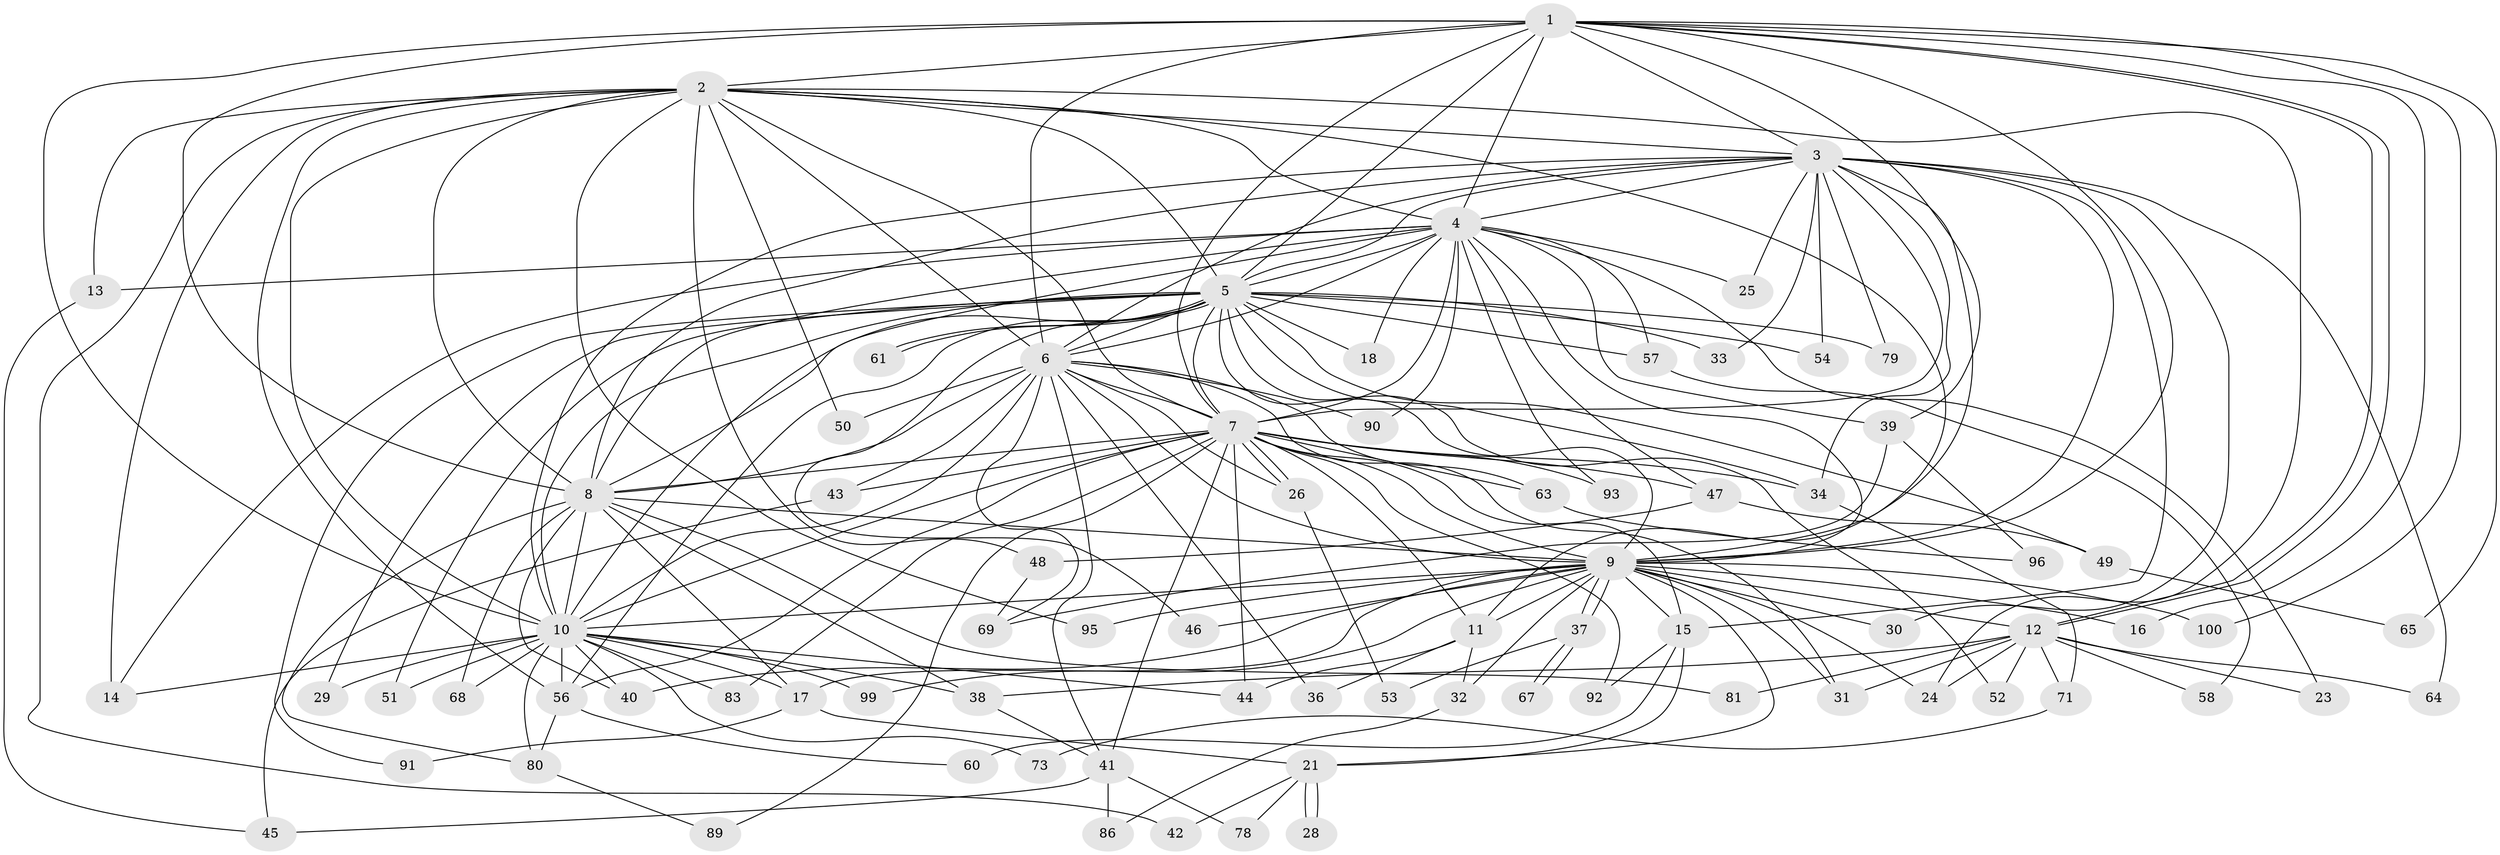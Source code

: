 // original degree distribution, {16: 0.02, 17: 0.01, 18: 0.01, 19: 0.02, 26: 0.01, 24: 0.01, 25: 0.01, 23: 0.01, 4: 0.11, 12: 0.01, 3: 0.17, 5: 0.03, 2: 0.56, 7: 0.01, 6: 0.01}
// Generated by graph-tools (version 1.1) at 2025/11/02/21/25 10:11:07]
// undirected, 77 vertices, 198 edges
graph export_dot {
graph [start="1"]
  node [color=gray90,style=filled];
  1 [super="+72"];
  2 [super="+22"];
  3 [super="+62"];
  4 [super="+82"];
  5 [super="+19"];
  6 [super="+75"];
  7 [super="+97"];
  8 [super="+55"];
  9 [super="+27"];
  10 [super="+59"];
  11 [super="+20"];
  12 [super="+35"];
  13;
  14;
  15 [super="+84"];
  16;
  17 [super="+74"];
  18;
  21 [super="+98"];
  23;
  24;
  25;
  26 [super="+76"];
  28;
  29;
  30;
  31 [super="+66"];
  32;
  33;
  34;
  36;
  37;
  38;
  39;
  40 [super="+85"];
  41 [super="+77"];
  42;
  43 [super="+70"];
  44;
  45;
  46;
  47;
  48;
  49;
  50;
  51;
  52;
  53;
  54;
  56 [super="+94"];
  57;
  58;
  60;
  61;
  63;
  64;
  65;
  67;
  68;
  69 [super="+88"];
  71;
  73;
  78;
  79;
  80 [super="+87"];
  81;
  83;
  86;
  89;
  90;
  91;
  92;
  93;
  95;
  96;
  99;
  100;
  1 -- 2;
  1 -- 3;
  1 -- 4;
  1 -- 5 [weight=2];
  1 -- 6;
  1 -- 7;
  1 -- 8;
  1 -- 9;
  1 -- 10;
  1 -- 12;
  1 -- 12;
  1 -- 16;
  1 -- 39;
  1 -- 65;
  1 -- 100;
  2 -- 3;
  2 -- 4;
  2 -- 5;
  2 -- 6 [weight=2];
  2 -- 7;
  2 -- 8;
  2 -- 9;
  2 -- 10 [weight=2];
  2 -- 13;
  2 -- 14;
  2 -- 24;
  2 -- 50;
  2 -- 56;
  2 -- 95;
  2 -- 48;
  2 -- 42;
  3 -- 4;
  3 -- 5;
  3 -- 6;
  3 -- 7;
  3 -- 8;
  3 -- 9;
  3 -- 10;
  3 -- 11;
  3 -- 25;
  3 -- 30;
  3 -- 33;
  3 -- 54;
  3 -- 64;
  3 -- 79;
  3 -- 15;
  3 -- 34;
  4 -- 5;
  4 -- 6;
  4 -- 7;
  4 -- 8;
  4 -- 9;
  4 -- 10;
  4 -- 13;
  4 -- 18;
  4 -- 23;
  4 -- 25;
  4 -- 39;
  4 -- 47;
  4 -- 57;
  4 -- 90;
  4 -- 93;
  4 -- 14;
  5 -- 6;
  5 -- 7;
  5 -- 8 [weight=2];
  5 -- 9;
  5 -- 10;
  5 -- 18;
  5 -- 29;
  5 -- 33;
  5 -- 34;
  5 -- 46;
  5 -- 49;
  5 -- 51;
  5 -- 52;
  5 -- 54;
  5 -- 57;
  5 -- 61;
  5 -- 61;
  5 -- 79;
  5 -- 91;
  5 -- 56;
  6 -- 7;
  6 -- 8;
  6 -- 9;
  6 -- 10;
  6 -- 31;
  6 -- 36;
  6 -- 43;
  6 -- 50;
  6 -- 63;
  6 -- 90;
  6 -- 41;
  6 -- 69;
  6 -- 26;
  7 -- 8;
  7 -- 9;
  7 -- 10;
  7 -- 11;
  7 -- 15;
  7 -- 26;
  7 -- 26;
  7 -- 34;
  7 -- 41;
  7 -- 43;
  7 -- 47;
  7 -- 56;
  7 -- 63;
  7 -- 83;
  7 -- 89;
  7 -- 92;
  7 -- 93;
  7 -- 44;
  8 -- 9;
  8 -- 10;
  8 -- 17;
  8 -- 40;
  8 -- 68;
  8 -- 80;
  8 -- 81;
  8 -- 38;
  9 -- 10;
  9 -- 15;
  9 -- 16;
  9 -- 17;
  9 -- 21;
  9 -- 30;
  9 -- 31;
  9 -- 32;
  9 -- 37;
  9 -- 37;
  9 -- 95;
  9 -- 99;
  9 -- 100;
  9 -- 24;
  9 -- 46;
  9 -- 12;
  9 -- 11;
  9 -- 40;
  10 -- 14;
  10 -- 29;
  10 -- 38;
  10 -- 40;
  10 -- 44;
  10 -- 51;
  10 -- 68;
  10 -- 73;
  10 -- 83;
  10 -- 99;
  10 -- 56;
  10 -- 17;
  10 -- 80;
  11 -- 32;
  11 -- 36;
  11 -- 44;
  12 -- 23;
  12 -- 24;
  12 -- 38;
  12 -- 52;
  12 -- 58;
  12 -- 64;
  12 -- 71;
  12 -- 81;
  12 -- 31;
  13 -- 45;
  15 -- 60;
  15 -- 92;
  15 -- 21;
  17 -- 21;
  17 -- 91;
  21 -- 28;
  21 -- 28;
  21 -- 42;
  21 -- 78;
  26 -- 53;
  32 -- 86;
  34 -- 71;
  37 -- 53;
  37 -- 67;
  37 -- 67;
  38 -- 41;
  39 -- 69;
  39 -- 96;
  41 -- 45;
  41 -- 78;
  41 -- 86;
  43 -- 45;
  47 -- 48;
  47 -- 49;
  48 -- 69;
  49 -- 65;
  56 -- 60;
  56 -- 80;
  57 -- 58;
  63 -- 96;
  71 -- 73;
  80 -- 89;
}
